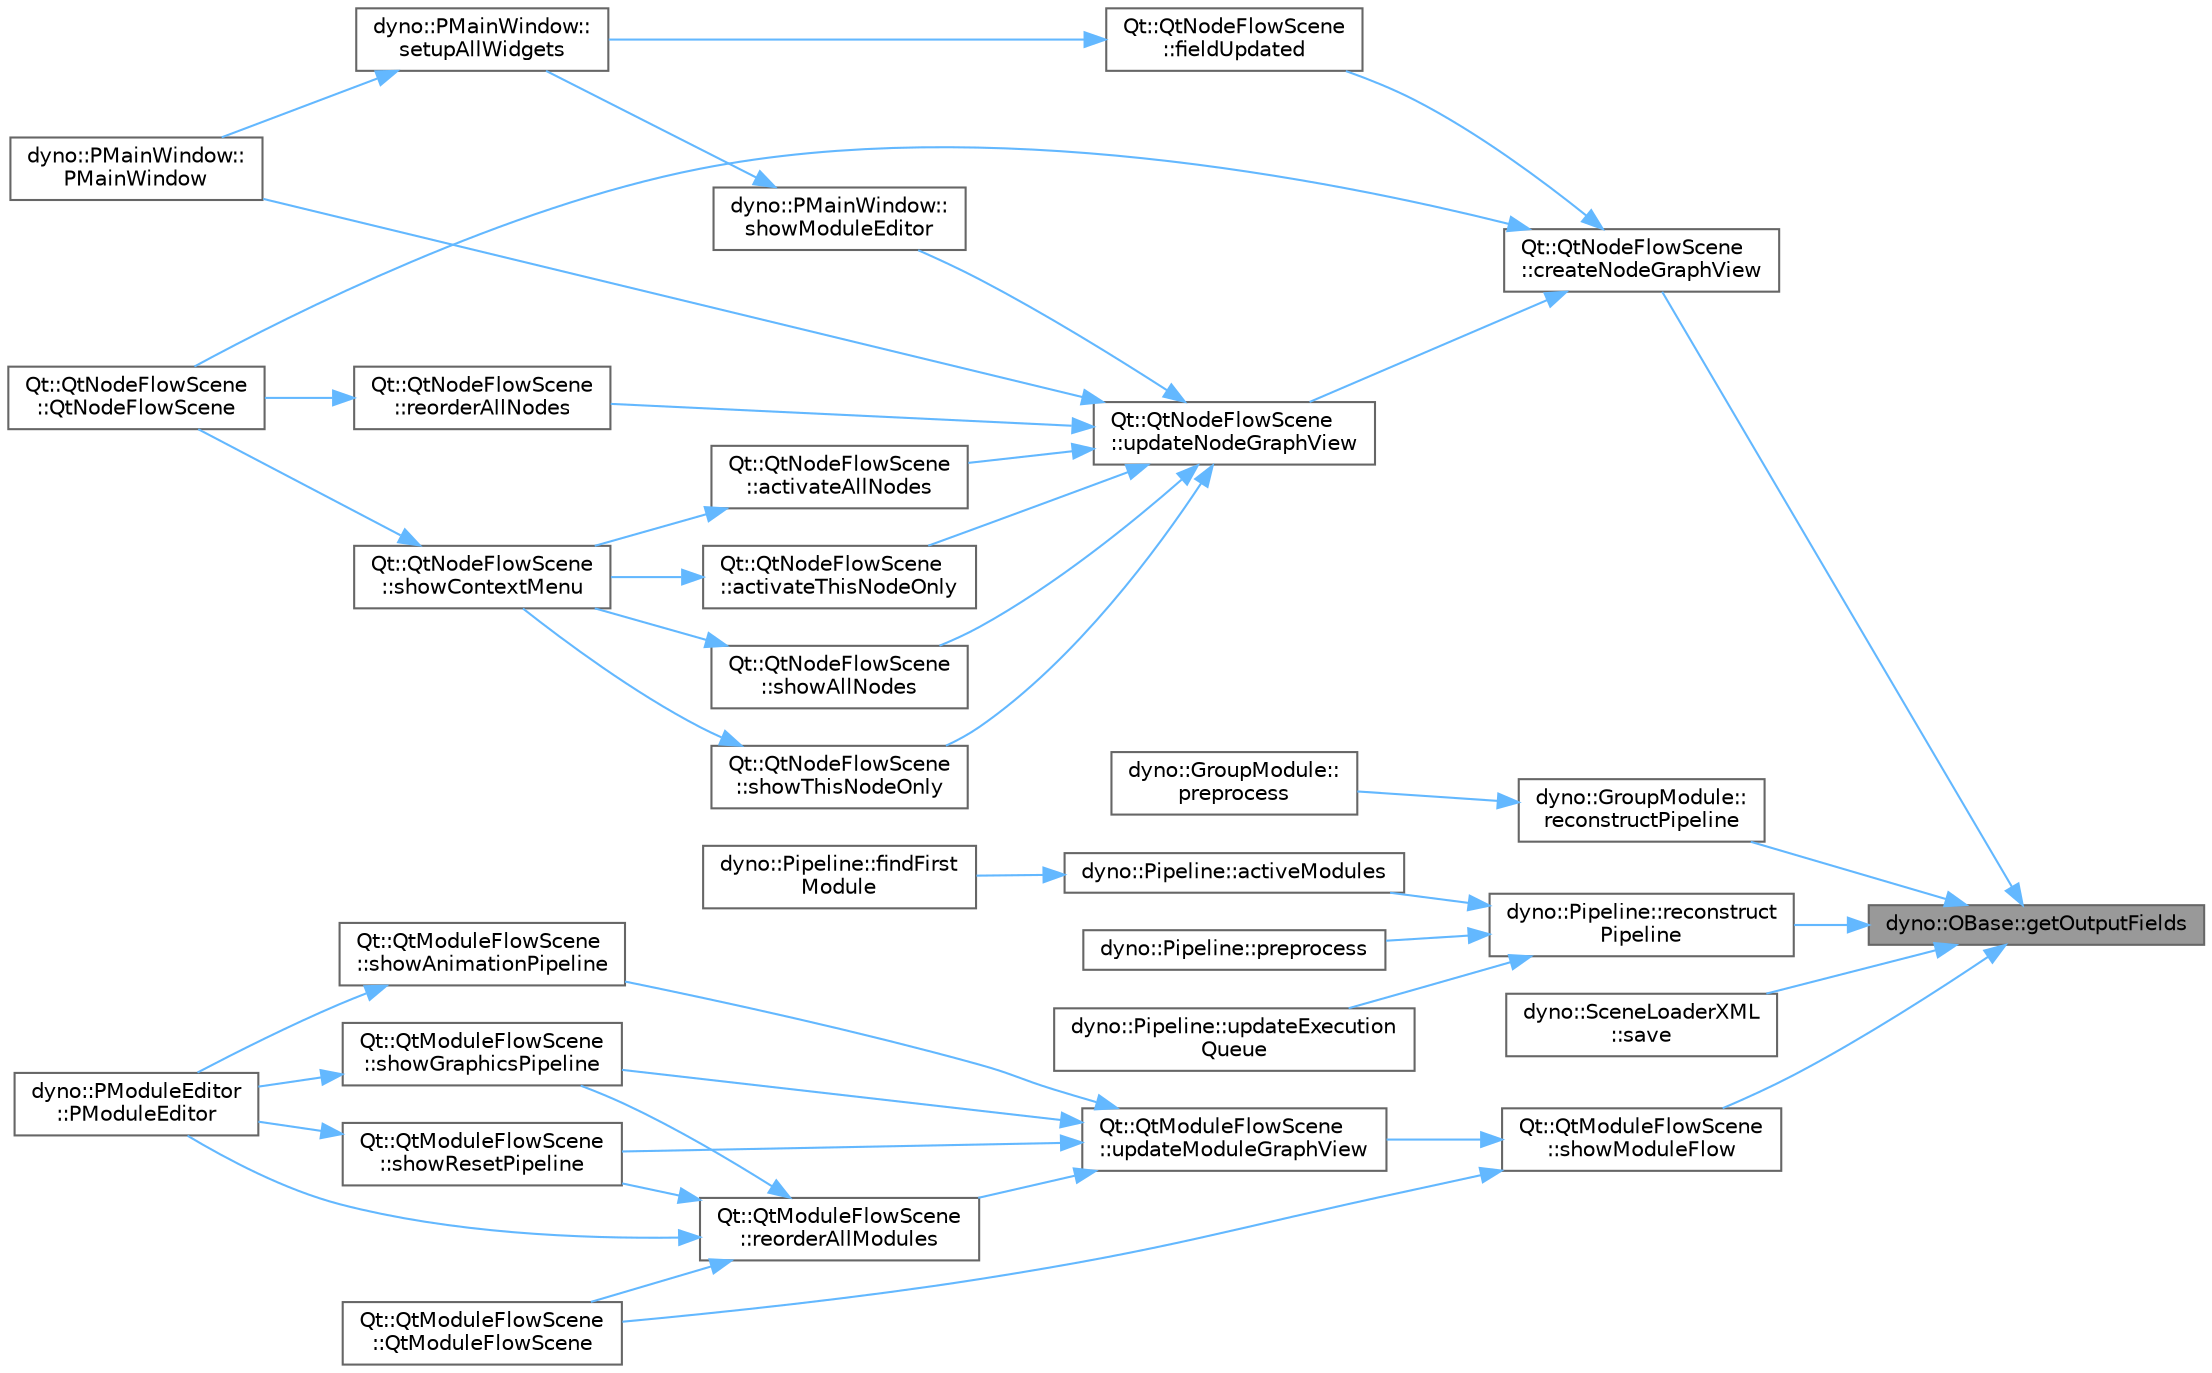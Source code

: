 digraph "dyno::OBase::getOutputFields"
{
 // LATEX_PDF_SIZE
  bgcolor="transparent";
  edge [fontname=Helvetica,fontsize=10,labelfontname=Helvetica,labelfontsize=10];
  node [fontname=Helvetica,fontsize=10,shape=box,height=0.2,width=0.4];
  rankdir="RL";
  Node1 [id="Node000001",label="dyno::OBase::getOutputFields",height=0.2,width=0.4,color="gray40", fillcolor="grey60", style="filled", fontcolor="black",tooltip=" "];
  Node1 -> Node2 [id="edge1_Node000001_Node000002",dir="back",color="steelblue1",style="solid",tooltip=" "];
  Node2 [id="Node000002",label="Qt::QtNodeFlowScene\l::createNodeGraphView",height=0.2,width=0.4,color="grey40", fillcolor="white", style="filled",URL="$class_qt_1_1_qt_node_flow_scene.html#a89206a4a64a463931313a1facf24da06",tooltip="create a QT-based view for the active scene graph."];
  Node2 -> Node3 [id="edge2_Node000002_Node000003",dir="back",color="steelblue1",style="solid",tooltip=" "];
  Node3 [id="Node000003",label="Qt::QtNodeFlowScene\l::fieldUpdated",height=0.2,width=0.4,color="grey40", fillcolor="white", style="filled",URL="$class_qt_1_1_qt_node_flow_scene.html#ae706c22e0e9f25428ef70bf3177767f2",tooltip=" "];
  Node3 -> Node4 [id="edge3_Node000003_Node000004",dir="back",color="steelblue1",style="solid",tooltip=" "];
  Node4 [id="Node000004",label="dyno::PMainWindow::\lsetupAllWidgets",height=0.2,width=0.4,color="grey40", fillcolor="white", style="filled",URL="$classdyno_1_1_p_main_window.html#ae6cab3b2d7262f7c6e8d0db355151c18",tooltip=" "];
  Node4 -> Node5 [id="edge4_Node000004_Node000005",dir="back",color="steelblue1",style="solid",tooltip=" "];
  Node5 [id="Node000005",label="dyno::PMainWindow::\lPMainWindow",height=0.2,width=0.4,color="grey40", fillcolor="white", style="filled",URL="$classdyno_1_1_p_main_window.html#a55a1afe7cc3865eb78d59d769ac2d13a",tooltip=" "];
  Node2 -> Node6 [id="edge5_Node000002_Node000006",dir="back",color="steelblue1",style="solid",tooltip=" "];
  Node6 [id="Node000006",label="Qt::QtNodeFlowScene\l::QtNodeFlowScene",height=0.2,width=0.4,color="grey40", fillcolor="white", style="filled",URL="$class_qt_1_1_qt_node_flow_scene.html#ab47298add0fea824f9705563d4ac7511",tooltip=" "];
  Node2 -> Node7 [id="edge6_Node000002_Node000007",dir="back",color="steelblue1",style="solid",tooltip=" "];
  Node7 [id="Node000007",label="Qt::QtNodeFlowScene\l::updateNodeGraphView",height=0.2,width=0.4,color="grey40", fillcolor="white", style="filled",URL="$class_qt_1_1_qt_node_flow_scene.html#a5724b716b70d0eda88128b6ad40b3e16",tooltip="Update the view only for the active scene graph, the data model will not be changed."];
  Node7 -> Node8 [id="edge7_Node000007_Node000008",dir="back",color="steelblue1",style="solid",tooltip=" "];
  Node8 [id="Node000008",label="Qt::QtNodeFlowScene\l::activateAllNodes",height=0.2,width=0.4,color="grey40", fillcolor="white", style="filled",URL="$class_qt_1_1_qt_node_flow_scene.html#a89e2c4e433d53c15f6555f214ff92869",tooltip=" "];
  Node8 -> Node9 [id="edge8_Node000008_Node000009",dir="back",color="steelblue1",style="solid",tooltip=" "];
  Node9 [id="Node000009",label="Qt::QtNodeFlowScene\l::showContextMenu",height=0.2,width=0.4,color="grey40", fillcolor="white", style="filled",URL="$class_qt_1_1_qt_node_flow_scene.html#aa41109191c5699b10ad2132eafb64499",tooltip=" "];
  Node9 -> Node6 [id="edge9_Node000009_Node000006",dir="back",color="steelblue1",style="solid",tooltip=" "];
  Node7 -> Node10 [id="edge10_Node000007_Node000010",dir="back",color="steelblue1",style="solid",tooltip=" "];
  Node10 [id="Node000010",label="Qt::QtNodeFlowScene\l::activateThisNodeOnly",height=0.2,width=0.4,color="grey40", fillcolor="white", style="filled",URL="$class_qt_1_1_qt_node_flow_scene.html#aca8575ea60bf553b7f53664ee87d768b",tooltip=" "];
  Node10 -> Node9 [id="edge11_Node000010_Node000009",dir="back",color="steelblue1",style="solid",tooltip=" "];
  Node7 -> Node5 [id="edge12_Node000007_Node000005",dir="back",color="steelblue1",style="solid",tooltip=" "];
  Node7 -> Node11 [id="edge13_Node000007_Node000011",dir="back",color="steelblue1",style="solid",tooltip=" "];
  Node11 [id="Node000011",label="Qt::QtNodeFlowScene\l::reorderAllNodes",height=0.2,width=0.4,color="grey40", fillcolor="white", style="filled",URL="$class_qt_1_1_qt_node_flow_scene.html#af66c8338521e25db6fdbdf31fdb93830",tooltip=" "];
  Node11 -> Node6 [id="edge14_Node000011_Node000006",dir="back",color="steelblue1",style="solid",tooltip=" "];
  Node7 -> Node12 [id="edge15_Node000007_Node000012",dir="back",color="steelblue1",style="solid",tooltip=" "];
  Node12 [id="Node000012",label="Qt::QtNodeFlowScene\l::showAllNodes",height=0.2,width=0.4,color="grey40", fillcolor="white", style="filled",URL="$class_qt_1_1_qt_node_flow_scene.html#a022401728b5ecbedc21628a6b7ec46e7",tooltip=" "];
  Node12 -> Node9 [id="edge16_Node000012_Node000009",dir="back",color="steelblue1",style="solid",tooltip=" "];
  Node7 -> Node13 [id="edge17_Node000007_Node000013",dir="back",color="steelblue1",style="solid",tooltip=" "];
  Node13 [id="Node000013",label="dyno::PMainWindow::\lshowModuleEditor",height=0.2,width=0.4,color="grey40", fillcolor="white", style="filled",URL="$classdyno_1_1_p_main_window.html#a7b4fc7b67d578c57cc9600ed7aeb0154",tooltip=" "];
  Node13 -> Node4 [id="edge18_Node000013_Node000004",dir="back",color="steelblue1",style="solid",tooltip=" "];
  Node7 -> Node14 [id="edge19_Node000007_Node000014",dir="back",color="steelblue1",style="solid",tooltip=" "];
  Node14 [id="Node000014",label="Qt::QtNodeFlowScene\l::showThisNodeOnly",height=0.2,width=0.4,color="grey40", fillcolor="white", style="filled",URL="$class_qt_1_1_qt_node_flow_scene.html#a6f7c3d7d16b63aba8a75946fe1ce3243",tooltip=" "];
  Node14 -> Node9 [id="edge20_Node000014_Node000009",dir="back",color="steelblue1",style="solid",tooltip=" "];
  Node1 -> Node15 [id="edge21_Node000001_Node000015",dir="back",color="steelblue1",style="solid",tooltip=" "];
  Node15 [id="Node000015",label="dyno::GroupModule::\lreconstructPipeline",height=0.2,width=0.4,color="grey40", fillcolor="white", style="filled",URL="$classdyno_1_1_group_module.html#aa1d0c0f523c9bcce42ba75a60d596203",tooltip=" "];
  Node15 -> Node16 [id="edge22_Node000015_Node000016",dir="back",color="steelblue1",style="solid",tooltip=" "];
  Node16 [id="Node000016",label="dyno::GroupModule::\lpreprocess",height=0.2,width=0.4,color="grey40", fillcolor="white", style="filled",URL="$classdyno_1_1_group_module.html#a33adea66d8401eea6cee523ceb7dd001",tooltip=" "];
  Node1 -> Node17 [id="edge23_Node000001_Node000017",dir="back",color="steelblue1",style="solid",tooltip=" "];
  Node17 [id="Node000017",label="dyno::Pipeline::reconstruct\lPipeline",height=0.2,width=0.4,color="grey40", fillcolor="white", style="filled",URL="$classdyno_1_1_pipeline.html#ad1e8ba420873845db26718e0f8329a4e",tooltip=" "];
  Node17 -> Node18 [id="edge24_Node000017_Node000018",dir="back",color="steelblue1",style="solid",tooltip=" "];
  Node18 [id="Node000018",label="dyno::Pipeline::activeModules",height=0.2,width=0.4,color="grey40", fillcolor="white", style="filled",URL="$classdyno_1_1_pipeline.html#aeec564118716a8eb0374ecd31a48d4a5",tooltip=" "];
  Node18 -> Node19 [id="edge25_Node000018_Node000019",dir="back",color="steelblue1",style="solid",tooltip=" "];
  Node19 [id="Node000019",label="dyno::Pipeline::findFirst\lModule",height=0.2,width=0.4,color="grey40", fillcolor="white", style="filled",URL="$classdyno_1_1_pipeline.html#a6dad593d5873df04a18a7875739f3f26",tooltip=" "];
  Node17 -> Node20 [id="edge26_Node000017_Node000020",dir="back",color="steelblue1",style="solid",tooltip=" "];
  Node20 [id="Node000020",label="dyno::Pipeline::preprocess",height=0.2,width=0.4,color="grey40", fillcolor="white", style="filled",URL="$classdyno_1_1_pipeline.html#a455cc2564ff3c17512d6187017f23ab0",tooltip=" "];
  Node17 -> Node21 [id="edge27_Node000017_Node000021",dir="back",color="steelblue1",style="solid",tooltip=" "];
  Node21 [id="Node000021",label="dyno::Pipeline::updateExecution\lQueue",height=0.2,width=0.4,color="grey40", fillcolor="white", style="filled",URL="$classdyno_1_1_pipeline.html#a3af6ef8a6c90d4dba82cee0a69249d0f",tooltip=" "];
  Node1 -> Node22 [id="edge28_Node000001_Node000022",dir="back",color="steelblue1",style="solid",tooltip=" "];
  Node22 [id="Node000022",label="dyno::SceneLoaderXML\l::save",height=0.2,width=0.4,color="grey40", fillcolor="white", style="filled",URL="$classdyno_1_1_scene_loader_x_m_l.html#aeedc24b6772583b72b66b55417c4a301",tooltip=" "];
  Node1 -> Node23 [id="edge29_Node000001_Node000023",dir="back",color="steelblue1",style="solid",tooltip=" "];
  Node23 [id="Node000023",label="Qt::QtModuleFlowScene\l::showModuleFlow",height=0.2,width=0.4,color="grey40", fillcolor="white", style="filled",URL="$class_qt_1_1_qt_module_flow_scene.html#ab47d437f682b9803944bd89b8accc29a",tooltip=" "];
  Node23 -> Node24 [id="edge30_Node000023_Node000024",dir="back",color="steelblue1",style="solid",tooltip=" "];
  Node24 [id="Node000024",label="Qt::QtModuleFlowScene\l::QtModuleFlowScene",height=0.2,width=0.4,color="grey40", fillcolor="white", style="filled",URL="$class_qt_1_1_qt_module_flow_scene.html#ab19f78cfb9699a18375c5be14679f4d0",tooltip=" "];
  Node23 -> Node25 [id="edge31_Node000023_Node000025",dir="back",color="steelblue1",style="solid",tooltip=" "];
  Node25 [id="Node000025",label="Qt::QtModuleFlowScene\l::updateModuleGraphView",height=0.2,width=0.4,color="grey40", fillcolor="white", style="filled",URL="$class_qt_1_1_qt_module_flow_scene.html#a5adb4cec576710a317f374c34d0e11b4",tooltip=" "];
  Node25 -> Node26 [id="edge32_Node000025_Node000026",dir="back",color="steelblue1",style="solid",tooltip=" "];
  Node26 [id="Node000026",label="Qt::QtModuleFlowScene\l::reorderAllModules",height=0.2,width=0.4,color="grey40", fillcolor="white", style="filled",URL="$class_qt_1_1_qt_module_flow_scene.html#a0213026fd0192eca76280c076f49b7da",tooltip=" "];
  Node26 -> Node27 [id="edge33_Node000026_Node000027",dir="back",color="steelblue1",style="solid",tooltip=" "];
  Node27 [id="Node000027",label="dyno::PModuleEditor\l::PModuleEditor",height=0.2,width=0.4,color="grey40", fillcolor="white", style="filled",URL="$classdyno_1_1_p_module_editor.html#a697c5a914c0c2407c5f24551ad5c47d1",tooltip=" "];
  Node26 -> Node24 [id="edge34_Node000026_Node000024",dir="back",color="steelblue1",style="solid",tooltip=" "];
  Node26 -> Node28 [id="edge35_Node000026_Node000028",dir="back",color="steelblue1",style="solid",tooltip=" "];
  Node28 [id="Node000028",label="Qt::QtModuleFlowScene\l::showGraphicsPipeline",height=0.2,width=0.4,color="grey40", fillcolor="white", style="filled",URL="$class_qt_1_1_qt_module_flow_scene.html#acd15be0b4f83b75d7f65d55b58803624",tooltip=" "];
  Node28 -> Node27 [id="edge36_Node000028_Node000027",dir="back",color="steelblue1",style="solid",tooltip=" "];
  Node26 -> Node29 [id="edge37_Node000026_Node000029",dir="back",color="steelblue1",style="solid",tooltip=" "];
  Node29 [id="Node000029",label="Qt::QtModuleFlowScene\l::showResetPipeline",height=0.2,width=0.4,color="grey40", fillcolor="white", style="filled",URL="$class_qt_1_1_qt_module_flow_scene.html#af7703705ba566378630cc46198ad6ed8",tooltip=" "];
  Node29 -> Node27 [id="edge38_Node000029_Node000027",dir="back",color="steelblue1",style="solid",tooltip=" "];
  Node25 -> Node30 [id="edge39_Node000025_Node000030",dir="back",color="steelblue1",style="solid",tooltip=" "];
  Node30 [id="Node000030",label="Qt::QtModuleFlowScene\l::showAnimationPipeline",height=0.2,width=0.4,color="grey40", fillcolor="white", style="filled",URL="$class_qt_1_1_qt_module_flow_scene.html#addeed20a2928406fac8349fc3489ea4a",tooltip=" "];
  Node30 -> Node27 [id="edge40_Node000030_Node000027",dir="back",color="steelblue1",style="solid",tooltip=" "];
  Node25 -> Node28 [id="edge41_Node000025_Node000028",dir="back",color="steelblue1",style="solid",tooltip=" "];
  Node25 -> Node29 [id="edge42_Node000025_Node000029",dir="back",color="steelblue1",style="solid",tooltip=" "];
}
